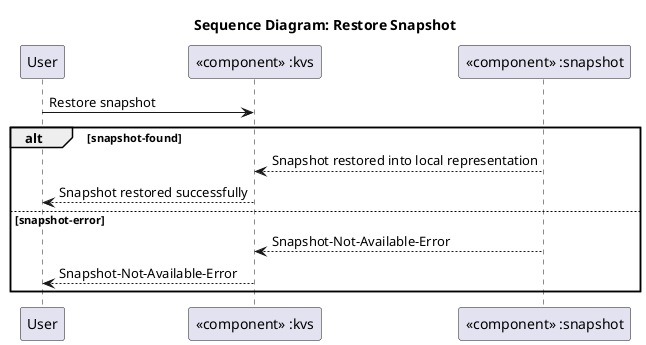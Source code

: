 @startuml

title Sequence Diagram: Restore Snapshot

participant "User" as actor
participant "«component» :kvs" as kvs
participant "«component» :snapshot" as snapshot

actor -> kvs: Restore snapshot

alt snapshot-found
    snapshot --> kvs: Snapshot restored into local representation
    kvs --> actor: Snapshot restored successfully
else snapshot-error
    snapshot --> kvs: Snapshot-Not-Available-Error
    kvs --> actor: Snapshot-Not-Available-Error
end

@enduml
